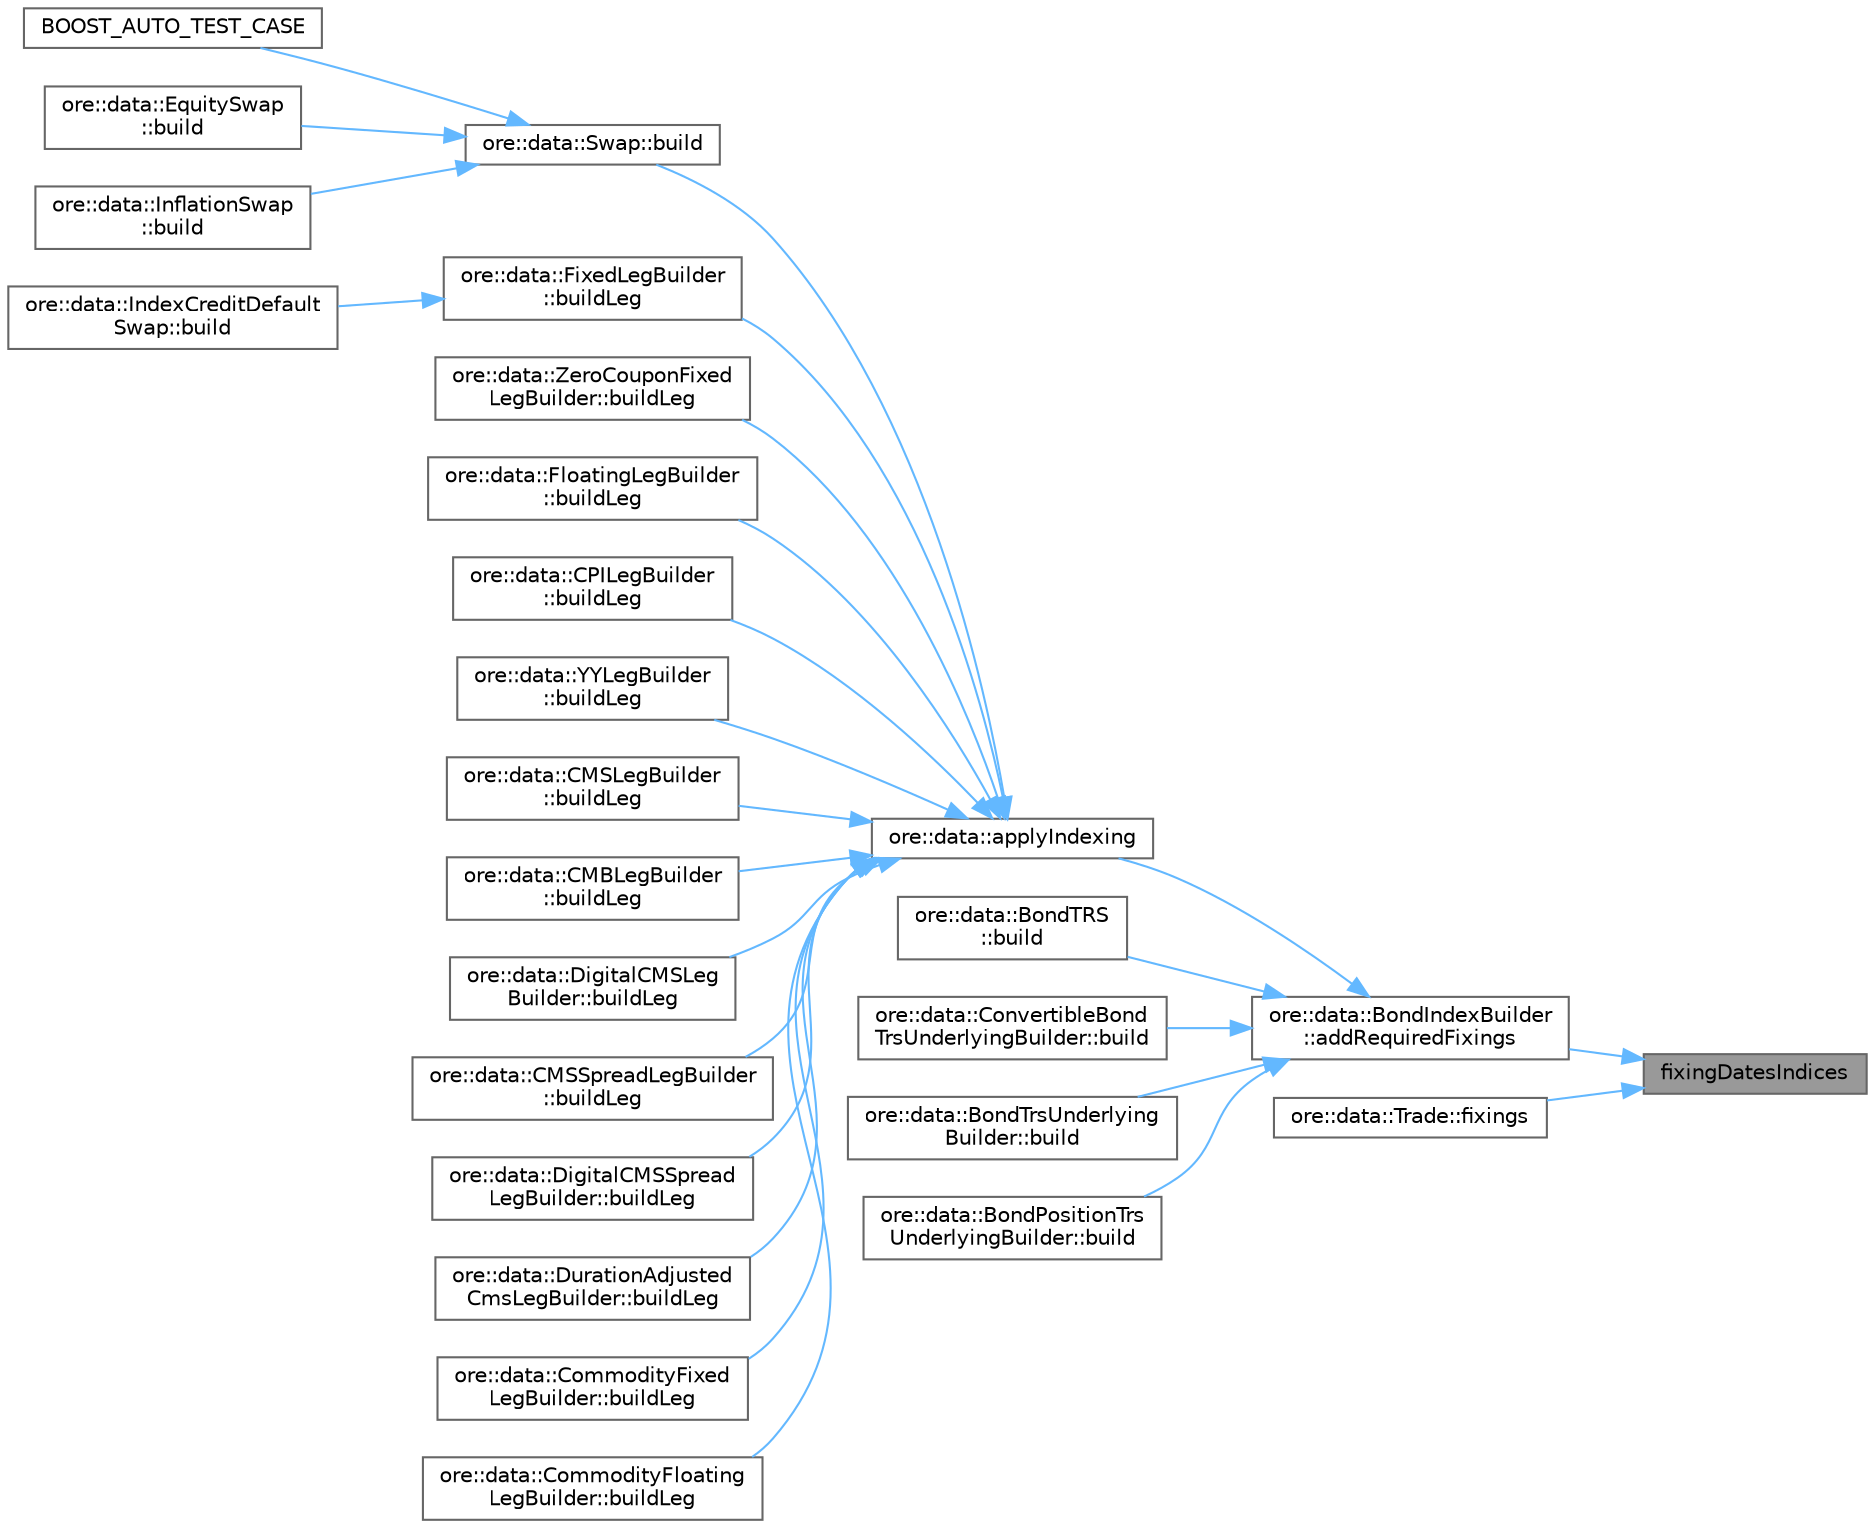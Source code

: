 digraph "fixingDatesIndices"
{
 // INTERACTIVE_SVG=YES
 // LATEX_PDF_SIZE
  bgcolor="transparent";
  edge [fontname=Helvetica,fontsize=10,labelfontname=Helvetica,labelfontsize=10];
  node [fontname=Helvetica,fontsize=10,shape=box,height=0.2,width=0.4];
  rankdir="RL";
  Node1 [label="fixingDatesIndices",height=0.2,width=0.4,color="gray40", fillcolor="grey60", style="filled", fontcolor="black",tooltip=" "];
  Node1 -> Node2 [dir="back",color="steelblue1",style="solid"];
  Node2 [label="ore::data::BondIndexBuilder\l::addRequiredFixings",height=0.2,width=0.4,color="grey40", fillcolor="white", style="filled",URL="$classore_1_1data_1_1_bond_index_builder.html#ae479124f9f93e301b0a9b63f603a7e07",tooltip=" "];
  Node2 -> Node3 [dir="back",color="steelblue1",style="solid"];
  Node3 [label="ore::data::applyIndexing",height=0.2,width=0.4,color="grey40", fillcolor="white", style="filled",URL="$namespaceore_1_1data.html#a445fe37fcb6ed264376329b7d70d58ee",tooltip=" "];
  Node3 -> Node4 [dir="back",color="steelblue1",style="solid"];
  Node4 [label="ore::data::Swap::build",height=0.2,width=0.4,color="grey40", fillcolor="white", style="filled",URL="$classore_1_1data_1_1_swap.html#a9c636e31b77522b708a0b20e376209aa",tooltip="Build QuantLib/QuantExt instrument, link pricing engine."];
  Node4 -> Node5 [dir="back",color="steelblue1",style="solid"];
  Node5 [label="BOOST_AUTO_TEST_CASE",height=0.2,width=0.4,color="grey40", fillcolor="white", style="filled",URL="$test_2todaysmarket_8cpp.html#aeb43366ac05a65218ef11c74fa7a5650",tooltip=" "];
  Node4 -> Node6 [dir="back",color="steelblue1",style="solid"];
  Node6 [label="ore::data::EquitySwap\l::build",height=0.2,width=0.4,color="grey40", fillcolor="white", style="filled",URL="$classore_1_1data_1_1_equity_swap.html#a9c636e31b77522b708a0b20e376209aa",tooltip="Trade interface."];
  Node4 -> Node7 [dir="back",color="steelblue1",style="solid"];
  Node7 [label="ore::data::InflationSwap\l::build",height=0.2,width=0.4,color="grey40", fillcolor="white", style="filled",URL="$classore_1_1data_1_1_inflation_swap.html#a9c636e31b77522b708a0b20e376209aa",tooltip="Trade interface."];
  Node3 -> Node8 [dir="back",color="steelblue1",style="solid"];
  Node8 [label="ore::data::FixedLegBuilder\l::buildLeg",height=0.2,width=0.4,color="grey40", fillcolor="white", style="filled",URL="$classore_1_1data_1_1_fixed_leg_builder.html#a2db8847a3f7eba0c3ab0378e263d10e7",tooltip=" "];
  Node8 -> Node9 [dir="back",color="steelblue1",style="solid"];
  Node9 [label="ore::data::IndexCreditDefault\lSwap::build",height=0.2,width=0.4,color="grey40", fillcolor="white", style="filled",URL="$classore_1_1data_1_1_index_credit_default_swap.html#a9c636e31b77522b708a0b20e376209aa",tooltip=" "];
  Node3 -> Node10 [dir="back",color="steelblue1",style="solid"];
  Node10 [label="ore::data::ZeroCouponFixed\lLegBuilder::buildLeg",height=0.2,width=0.4,color="grey40", fillcolor="white", style="filled",URL="$classore_1_1data_1_1_zero_coupon_fixed_leg_builder.html#a2db8847a3f7eba0c3ab0378e263d10e7",tooltip=" "];
  Node3 -> Node11 [dir="back",color="steelblue1",style="solid"];
  Node11 [label="ore::data::FloatingLegBuilder\l::buildLeg",height=0.2,width=0.4,color="grey40", fillcolor="white", style="filled",URL="$classore_1_1data_1_1_floating_leg_builder.html#a2db8847a3f7eba0c3ab0378e263d10e7",tooltip=" "];
  Node3 -> Node12 [dir="back",color="steelblue1",style="solid"];
  Node12 [label="ore::data::CPILegBuilder\l::buildLeg",height=0.2,width=0.4,color="grey40", fillcolor="white", style="filled",URL="$classore_1_1data_1_1_c_p_i_leg_builder.html#a2db8847a3f7eba0c3ab0378e263d10e7",tooltip=" "];
  Node3 -> Node13 [dir="back",color="steelblue1",style="solid"];
  Node13 [label="ore::data::YYLegBuilder\l::buildLeg",height=0.2,width=0.4,color="grey40", fillcolor="white", style="filled",URL="$classore_1_1data_1_1_y_y_leg_builder.html#a2db8847a3f7eba0c3ab0378e263d10e7",tooltip=" "];
  Node3 -> Node14 [dir="back",color="steelblue1",style="solid"];
  Node14 [label="ore::data::CMSLegBuilder\l::buildLeg",height=0.2,width=0.4,color="grey40", fillcolor="white", style="filled",URL="$classore_1_1data_1_1_c_m_s_leg_builder.html#a2db8847a3f7eba0c3ab0378e263d10e7",tooltip=" "];
  Node3 -> Node15 [dir="back",color="steelblue1",style="solid"];
  Node15 [label="ore::data::CMBLegBuilder\l::buildLeg",height=0.2,width=0.4,color="grey40", fillcolor="white", style="filled",URL="$classore_1_1data_1_1_c_m_b_leg_builder.html#a2db8847a3f7eba0c3ab0378e263d10e7",tooltip=" "];
  Node3 -> Node16 [dir="back",color="steelblue1",style="solid"];
  Node16 [label="ore::data::DigitalCMSLeg\lBuilder::buildLeg",height=0.2,width=0.4,color="grey40", fillcolor="white", style="filled",URL="$classore_1_1data_1_1_digital_c_m_s_leg_builder.html#a2db8847a3f7eba0c3ab0378e263d10e7",tooltip=" "];
  Node3 -> Node17 [dir="back",color="steelblue1",style="solid"];
  Node17 [label="ore::data::CMSSpreadLegBuilder\l::buildLeg",height=0.2,width=0.4,color="grey40", fillcolor="white", style="filled",URL="$classore_1_1data_1_1_c_m_s_spread_leg_builder.html#a2db8847a3f7eba0c3ab0378e263d10e7",tooltip=" "];
  Node3 -> Node18 [dir="back",color="steelblue1",style="solid"];
  Node18 [label="ore::data::DigitalCMSSpread\lLegBuilder::buildLeg",height=0.2,width=0.4,color="grey40", fillcolor="white", style="filled",URL="$classore_1_1data_1_1_digital_c_m_s_spread_leg_builder.html#a2db8847a3f7eba0c3ab0378e263d10e7",tooltip=" "];
  Node3 -> Node19 [dir="back",color="steelblue1",style="solid"];
  Node19 [label="ore::data::DurationAdjusted\lCmsLegBuilder::buildLeg",height=0.2,width=0.4,color="grey40", fillcolor="white", style="filled",URL="$classore_1_1data_1_1_duration_adjusted_cms_leg_builder.html#aec2b4d309c409580ac1da5b0d5e34f87",tooltip=" "];
  Node3 -> Node20 [dir="back",color="steelblue1",style="solid"];
  Node20 [label="ore::data::CommodityFixed\lLegBuilder::buildLeg",height=0.2,width=0.4,color="grey40", fillcolor="white", style="filled",URL="$classore_1_1data_1_1_commodity_fixed_leg_builder.html#a139b78cb06c706ab4a2a4f456f7ddad2",tooltip=" "];
  Node3 -> Node21 [dir="back",color="steelblue1",style="solid"];
  Node21 [label="ore::data::CommodityFloating\lLegBuilder::buildLeg",height=0.2,width=0.4,color="grey40", fillcolor="white", style="filled",URL="$classore_1_1data_1_1_commodity_floating_leg_builder.html#a139b78cb06c706ab4a2a4f456f7ddad2",tooltip=" "];
  Node2 -> Node22 [dir="back",color="steelblue1",style="solid"];
  Node22 [label="ore::data::BondTRS\l::build",height=0.2,width=0.4,color="grey40", fillcolor="white", style="filled",URL="$classore_1_1data_1_1_bond_t_r_s.html#a9c636e31b77522b708a0b20e376209aa",tooltip=" "];
  Node2 -> Node23 [dir="back",color="steelblue1",style="solid"];
  Node23 [label="ore::data::ConvertibleBond\lTrsUnderlyingBuilder::build",height=0.2,width=0.4,color="grey40", fillcolor="white", style="filled",URL="$structore_1_1data_1_1_convertible_bond_trs_underlying_builder.html#a378c0a37c90140f69c15be3d7669b014",tooltip=" "];
  Node2 -> Node24 [dir="back",color="steelblue1",style="solid"];
  Node24 [label="ore::data::BondTrsUnderlying\lBuilder::build",height=0.2,width=0.4,color="grey40", fillcolor="white", style="filled",URL="$structore_1_1data_1_1_bond_trs_underlying_builder.html#a378c0a37c90140f69c15be3d7669b014",tooltip=" "];
  Node2 -> Node25 [dir="back",color="steelblue1",style="solid"];
  Node25 [label="ore::data::BondPositionTrs\lUnderlyingBuilder::build",height=0.2,width=0.4,color="grey40", fillcolor="white", style="filled",URL="$structore_1_1data_1_1_bond_position_trs_underlying_builder.html#a378c0a37c90140f69c15be3d7669b014",tooltip=" "];
  Node1 -> Node26 [dir="back",color="steelblue1",style="solid"];
  Node26 [label="ore::data::Trade::fixings",height=0.2,width=0.4,color="grey40", fillcolor="white", style="filled",URL="$classore_1_1data_1_1_trade.html#ad0b368b40bd2ee781cefd31586dcbba0",tooltip=" "];
}
